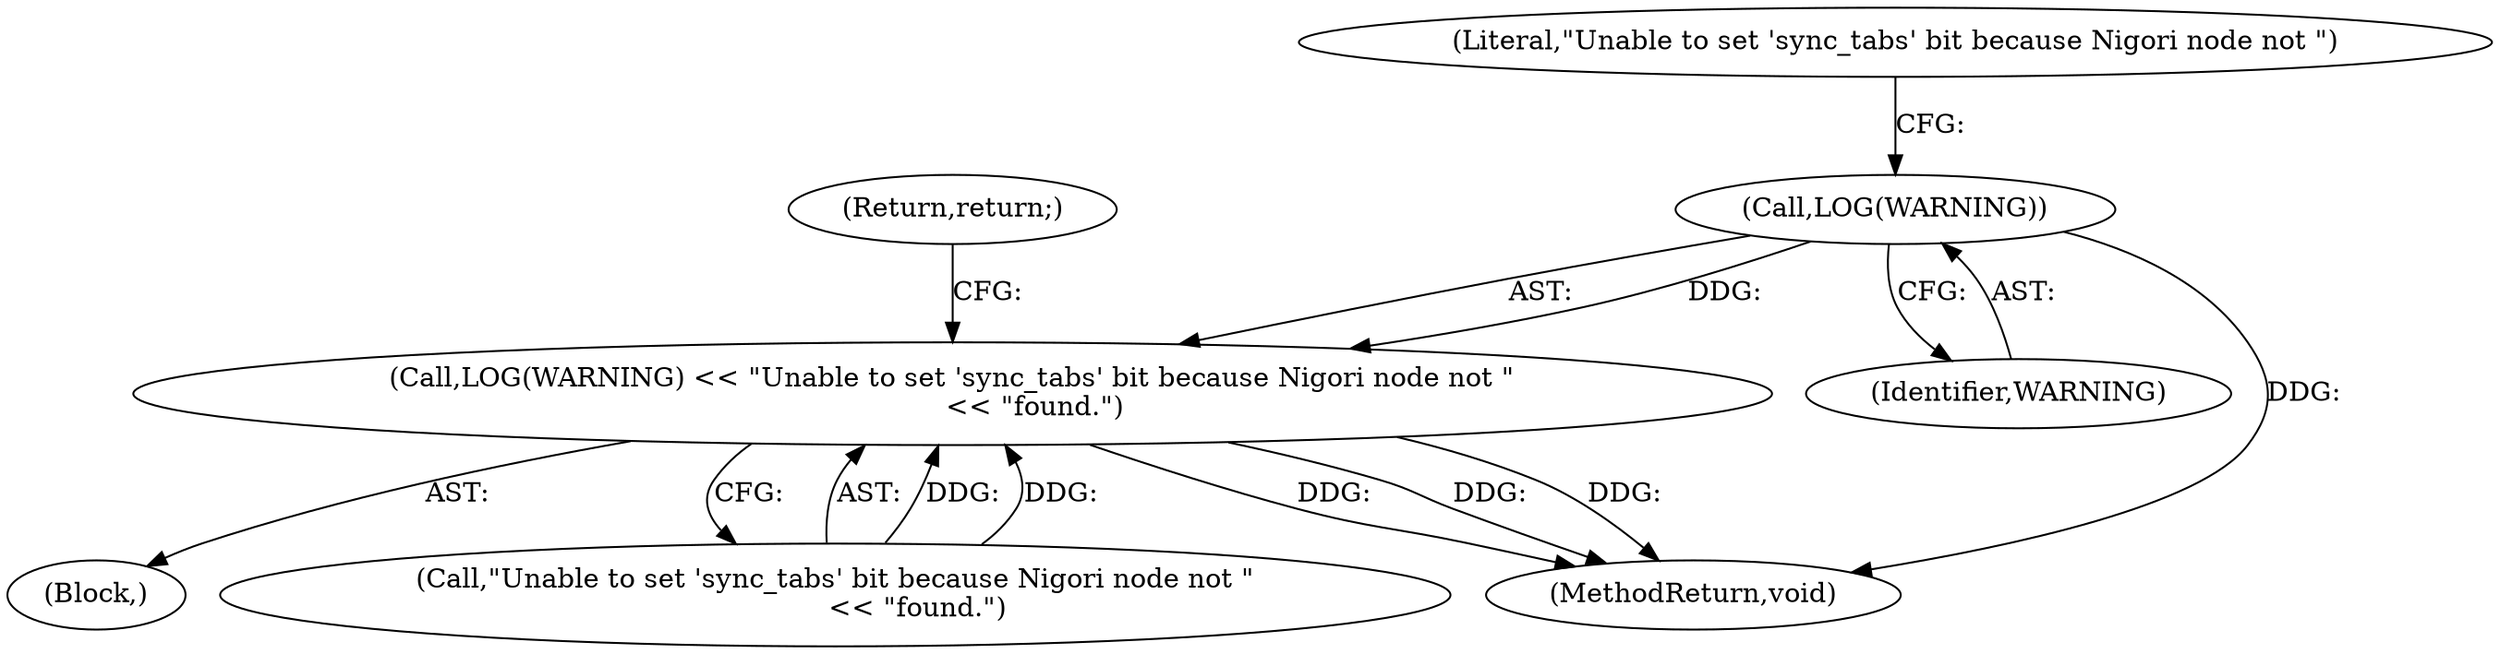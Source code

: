digraph "1_Chrome_fcd3a7a671ecf2d5f46ea34787d27507a914d2f5_9@del" {
"1000118" [label="(Call,LOG(WARNING))"];
"1000117" [label="(Call,LOG(WARNING) << \"Unable to set 'sync_tabs' bit because Nigori node not \"\n                   << \"found.\")"];
"1000120" [label="(Call,\"Unable to set 'sync_tabs' bit because Nigori node not \"\n                   << \"found.\")"];
"1000117" [label="(Call,LOG(WARNING) << \"Unable to set 'sync_tabs' bit because Nigori node not \"\n                   << \"found.\")"];
"1000118" [label="(Call,LOG(WARNING))"];
"1000119" [label="(Identifier,WARNING)"];
"1000123" [label="(Return,return;)"];
"1000121" [label="(Literal,\"Unable to set 'sync_tabs' bit because Nigori node not \")"];
"1000116" [label="(Block,)"];
"1000129" [label="(MethodReturn,void)"];
"1000118" -> "1000117"  [label="AST: "];
"1000118" -> "1000119"  [label="CFG: "];
"1000119" -> "1000118"  [label="AST: "];
"1000121" -> "1000118"  [label="CFG: "];
"1000118" -> "1000129"  [label="DDG: "];
"1000118" -> "1000117"  [label="DDG: "];
"1000117" -> "1000116"  [label="AST: "];
"1000117" -> "1000120"  [label="CFG: "];
"1000120" -> "1000117"  [label="AST: "];
"1000123" -> "1000117"  [label="CFG: "];
"1000117" -> "1000129"  [label="DDG: "];
"1000117" -> "1000129"  [label="DDG: "];
"1000117" -> "1000129"  [label="DDG: "];
"1000120" -> "1000117"  [label="DDG: "];
"1000120" -> "1000117"  [label="DDG: "];
}
